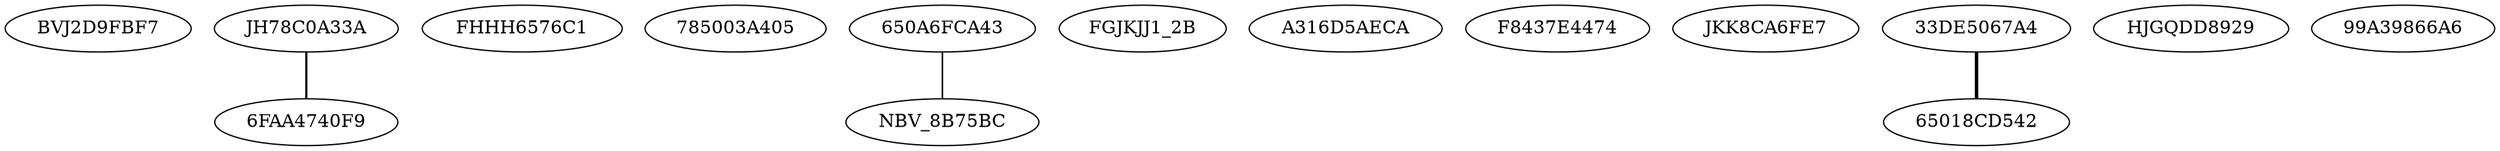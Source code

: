 strict graph  {
"./Cluster_1/BVJ2D9FBF759F527AF373E34673DC3ACA462" [label=BVJ2D9FBF7];
"./Cluster_1/JH78C0A33A1B472A8C16123FD696A5CE5EBB" [label=JH78C0A33A];
"./Cluster_1/FHHH6576C196385407B0F7F4B1B537D88983" [label=FHHH6576C1];
"./Cluster_1/785003A405BC7A4EBCBB21DDB757BF3F" [label="785003A405"];
"./Cluster_1/650A6FCA433EE243391E4B4C11F09438" [label="650A6FCA43"];
"./Cluster_1/6FAA4740F99408D4D2DDDD0B09BBDEFD" [label="6FAA4740F9"];
"./Cluster_1/FGJKJJ1_2BA0D0083976A5C1E3315413CDCFFCD2" [label=FGJKJJ1_2B];
"./Cluster_1/A316D5AECA269CA865077E7FFF356E7D" [label=A316D5AECA];
"./Cluster_1/F8437E44748D2C3FCF84019766F4E6DC" [label=F8437E4474];
"./Cluster_1/JKK8CA6FE7A1315AF5AFEAC2961460A80569" [label=JKK8CA6FE7];
"./Cluster_1/33DE5067A433A6EC5C328067DC18EC37" [label="33DE5067A4"];
"./Cluster_1/HJGQDD892986B2249B5214639ECC8AC0223" [label=HJGQDD8929];
"./Cluster_1/NBV_8B75BCBFF174C25A0161F30758509A44" [label=NBV_8B75BC];
"./Cluster_1/65018CD542145A3792BA09985734C12A" [label="65018CD542"];
"./Cluster_1/99A39866A657A10949FCB6D634BB30D5" [label="99A39866A6"];
"./Cluster_1/JH78C0A33A1B472A8C16123FD696A5CE5EBB" -- "./Cluster_1/6FAA4740F99408D4D2DDDD0B09BBDEFD"  [penwidth="1.6718749999999996"];
"./Cluster_1/650A6FCA433EE243391E4B4C11F09438" -- "./Cluster_1/NBV_8B75BCBFF174C25A0161F30758509A44"  [penwidth="1.1300813008130075"];
"./Cluster_1/33DE5067A433A6EC5C328067DC18EC37" -- "./Cluster_1/65018CD542145A3792BA09985734C12A"  [penwidth="2.6428571428571423"];
}
